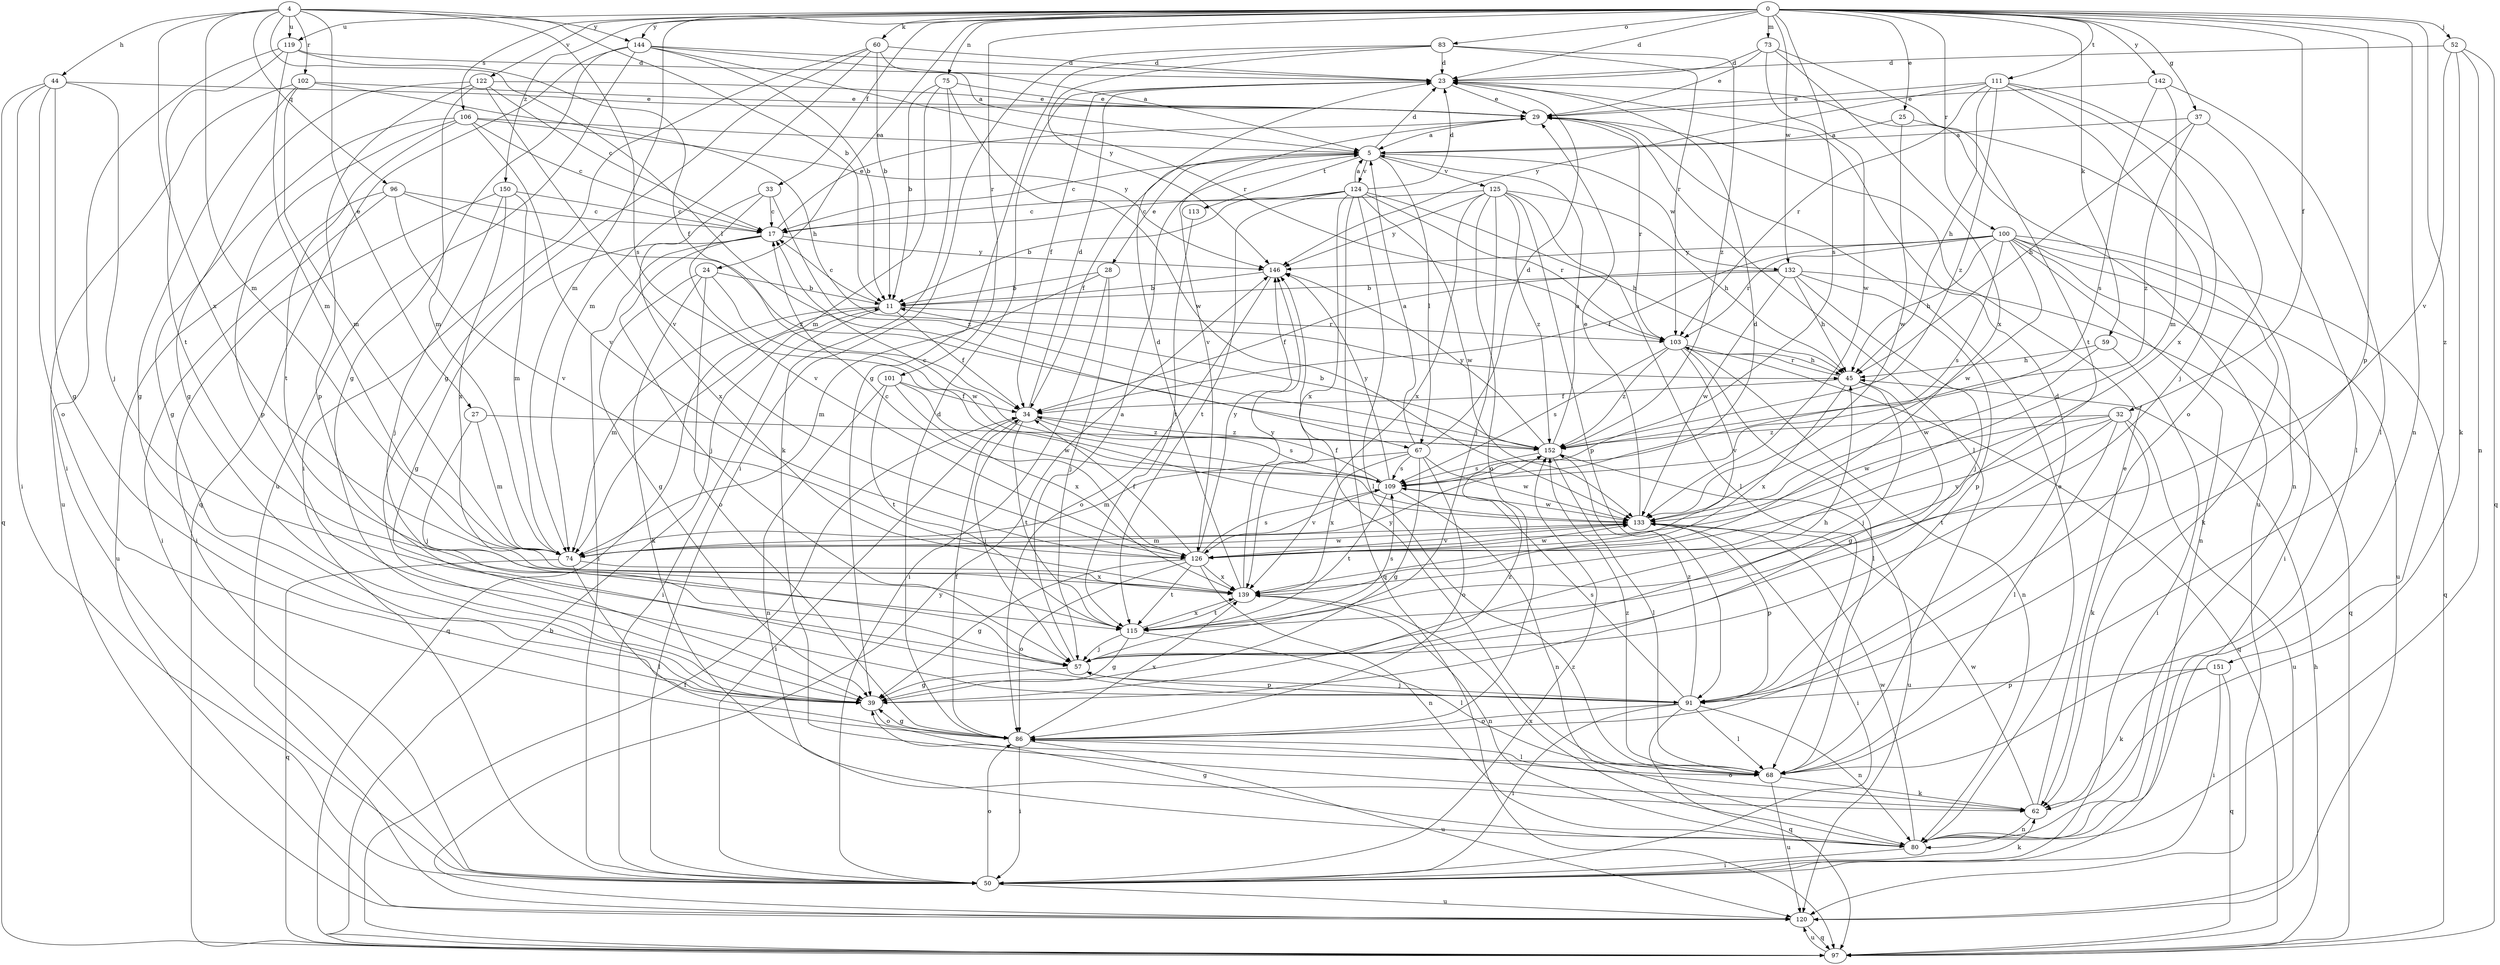 strict digraph  {
0;
4;
5;
11;
17;
23;
24;
25;
27;
28;
29;
32;
33;
34;
37;
39;
44;
45;
50;
52;
57;
59;
60;
62;
67;
68;
73;
74;
75;
80;
83;
86;
91;
96;
97;
100;
101;
102;
103;
106;
109;
111;
113;
115;
119;
120;
122;
124;
125;
126;
132;
133;
139;
142;
144;
146;
150;
151;
152;
0 -> 23  [label=d];
0 -> 24  [label=e];
0 -> 25  [label=e];
0 -> 32  [label=f];
0 -> 33  [label=f];
0 -> 37  [label=g];
0 -> 52  [label=j];
0 -> 59  [label=k];
0 -> 60  [label=k];
0 -> 73  [label=m];
0 -> 74  [label=m];
0 -> 75  [label=n];
0 -> 80  [label=n];
0 -> 83  [label=o];
0 -> 91  [label=p];
0 -> 100  [label=r];
0 -> 101  [label=r];
0 -> 106  [label=s];
0 -> 109  [label=s];
0 -> 111  [label=t];
0 -> 119  [label=u];
0 -> 122  [label=v];
0 -> 132  [label=w];
0 -> 142  [label=y];
0 -> 144  [label=y];
0 -> 150  [label=z];
0 -> 151  [label=z];
4 -> 11  [label=b];
4 -> 27  [label=e];
4 -> 44  [label=h];
4 -> 67  [label=l];
4 -> 74  [label=m];
4 -> 96  [label=q];
4 -> 102  [label=r];
4 -> 109  [label=s];
4 -> 119  [label=u];
4 -> 139  [label=x];
4 -> 144  [label=y];
5 -> 17  [label=c];
5 -> 23  [label=d];
5 -> 28  [label=e];
5 -> 34  [label=f];
5 -> 67  [label=l];
5 -> 113  [label=t];
5 -> 124  [label=v];
5 -> 125  [label=v];
5 -> 132  [label=w];
11 -> 17  [label=c];
11 -> 34  [label=f];
11 -> 50  [label=i];
11 -> 74  [label=m];
11 -> 97  [label=q];
11 -> 103  [label=r];
17 -> 29  [label=e];
17 -> 39  [label=g];
17 -> 50  [label=i];
17 -> 57  [label=j];
17 -> 146  [label=y];
23 -> 29  [label=e];
23 -> 34  [label=f];
23 -> 120  [label=u];
24 -> 11  [label=b];
24 -> 39  [label=g];
24 -> 62  [label=k];
24 -> 86  [label=o];
24 -> 133  [label=w];
25 -> 5  [label=a];
25 -> 80  [label=n];
25 -> 133  [label=w];
27 -> 57  [label=j];
27 -> 74  [label=m];
27 -> 152  [label=z];
28 -> 11  [label=b];
28 -> 50  [label=i];
28 -> 57  [label=j];
28 -> 74  [label=m];
29 -> 5  [label=a];
29 -> 68  [label=l];
29 -> 103  [label=r];
29 -> 126  [label=v];
32 -> 62  [label=k];
32 -> 68  [label=l];
32 -> 115  [label=t];
32 -> 120  [label=u];
32 -> 126  [label=v];
32 -> 133  [label=w];
32 -> 152  [label=z];
33 -> 17  [label=c];
33 -> 126  [label=v];
33 -> 139  [label=x];
33 -> 152  [label=z];
34 -> 23  [label=d];
34 -> 50  [label=i];
34 -> 57  [label=j];
34 -> 109  [label=s];
34 -> 115  [label=t];
34 -> 152  [label=z];
37 -> 5  [label=a];
37 -> 45  [label=h];
37 -> 68  [label=l];
37 -> 152  [label=z];
39 -> 86  [label=o];
39 -> 152  [label=z];
44 -> 29  [label=e];
44 -> 39  [label=g];
44 -> 50  [label=i];
44 -> 57  [label=j];
44 -> 86  [label=o];
44 -> 97  [label=q];
45 -> 34  [label=f];
45 -> 39  [label=g];
45 -> 57  [label=j];
45 -> 103  [label=r];
45 -> 139  [label=x];
50 -> 62  [label=k];
50 -> 86  [label=o];
50 -> 120  [label=u];
50 -> 152  [label=z];
52 -> 23  [label=d];
52 -> 62  [label=k];
52 -> 80  [label=n];
52 -> 97  [label=q];
52 -> 126  [label=v];
57 -> 5  [label=a];
57 -> 39  [label=g];
57 -> 45  [label=h];
57 -> 91  [label=p];
59 -> 45  [label=h];
59 -> 50  [label=i];
59 -> 133  [label=w];
60 -> 5  [label=a];
60 -> 11  [label=b];
60 -> 23  [label=d];
60 -> 39  [label=g];
60 -> 50  [label=i];
60 -> 74  [label=m];
62 -> 29  [label=e];
62 -> 80  [label=n];
62 -> 86  [label=o];
62 -> 133  [label=w];
67 -> 5  [label=a];
67 -> 23  [label=d];
67 -> 39  [label=g];
67 -> 74  [label=m];
67 -> 86  [label=o];
67 -> 109  [label=s];
67 -> 133  [label=w];
67 -> 139  [label=x];
68 -> 62  [label=k];
68 -> 120  [label=u];
68 -> 146  [label=y];
68 -> 152  [label=z];
73 -> 23  [label=d];
73 -> 29  [label=e];
73 -> 115  [label=t];
73 -> 133  [label=w];
73 -> 139  [label=x];
74 -> 23  [label=d];
74 -> 68  [label=l];
74 -> 97  [label=q];
74 -> 133  [label=w];
74 -> 139  [label=x];
75 -> 11  [label=b];
75 -> 29  [label=e];
75 -> 62  [label=k];
75 -> 74  [label=m];
75 -> 133  [label=w];
80 -> 29  [label=e];
80 -> 39  [label=g];
80 -> 50  [label=i];
80 -> 133  [label=w];
80 -> 139  [label=x];
83 -> 23  [label=d];
83 -> 39  [label=g];
83 -> 50  [label=i];
83 -> 103  [label=r];
83 -> 146  [label=y];
83 -> 152  [label=z];
86 -> 23  [label=d];
86 -> 34  [label=f];
86 -> 39  [label=g];
86 -> 50  [label=i];
86 -> 68  [label=l];
86 -> 120  [label=u];
86 -> 139  [label=x];
91 -> 23  [label=d];
91 -> 50  [label=i];
91 -> 57  [label=j];
91 -> 68  [label=l];
91 -> 80  [label=n];
91 -> 86  [label=o];
91 -> 97  [label=q];
91 -> 109  [label=s];
91 -> 152  [label=z];
96 -> 17  [label=c];
96 -> 50  [label=i];
96 -> 120  [label=u];
96 -> 126  [label=v];
96 -> 152  [label=z];
97 -> 11  [label=b];
97 -> 34  [label=f];
97 -> 45  [label=h];
97 -> 120  [label=u];
100 -> 34  [label=f];
100 -> 45  [label=h];
100 -> 50  [label=i];
100 -> 62  [label=k];
100 -> 80  [label=n];
100 -> 97  [label=q];
100 -> 103  [label=r];
100 -> 109  [label=s];
100 -> 120  [label=u];
100 -> 133  [label=w];
100 -> 146  [label=y];
101 -> 34  [label=f];
101 -> 80  [label=n];
101 -> 115  [label=t];
101 -> 133  [label=w];
101 -> 139  [label=x];
102 -> 29  [label=e];
102 -> 39  [label=g];
102 -> 45  [label=h];
102 -> 74  [label=m];
102 -> 120  [label=u];
103 -> 45  [label=h];
103 -> 68  [label=l];
103 -> 80  [label=n];
103 -> 97  [label=q];
103 -> 109  [label=s];
103 -> 126  [label=v];
103 -> 152  [label=z];
106 -> 5  [label=a];
106 -> 17  [label=c];
106 -> 39  [label=g];
106 -> 91  [label=p];
106 -> 115  [label=t];
106 -> 126  [label=v];
106 -> 146  [label=y];
109 -> 17  [label=c];
109 -> 34  [label=f];
109 -> 80  [label=n];
109 -> 115  [label=t];
109 -> 126  [label=v];
109 -> 133  [label=w];
109 -> 146  [label=y];
111 -> 29  [label=e];
111 -> 45  [label=h];
111 -> 57  [label=j];
111 -> 86  [label=o];
111 -> 103  [label=r];
111 -> 139  [label=x];
111 -> 146  [label=y];
111 -> 152  [label=z];
113 -> 115  [label=t];
115 -> 39  [label=g];
115 -> 57  [label=j];
115 -> 68  [label=l];
115 -> 109  [label=s];
115 -> 139  [label=x];
119 -> 23  [label=d];
119 -> 34  [label=f];
119 -> 50  [label=i];
119 -> 74  [label=m];
119 -> 115  [label=t];
120 -> 97  [label=q];
120 -> 146  [label=y];
122 -> 17  [label=c];
122 -> 29  [label=e];
122 -> 39  [label=g];
122 -> 74  [label=m];
122 -> 91  [label=p];
122 -> 126  [label=v];
124 -> 5  [label=a];
124 -> 11  [label=b];
124 -> 17  [label=c];
124 -> 23  [label=d];
124 -> 45  [label=h];
124 -> 68  [label=l];
124 -> 97  [label=q];
124 -> 103  [label=r];
124 -> 115  [label=t];
124 -> 133  [label=w];
124 -> 139  [label=x];
125 -> 17  [label=c];
125 -> 45  [label=h];
125 -> 57  [label=j];
125 -> 68  [label=l];
125 -> 86  [label=o];
125 -> 91  [label=p];
125 -> 139  [label=x];
125 -> 146  [label=y];
125 -> 152  [label=z];
126 -> 17  [label=c];
126 -> 34  [label=f];
126 -> 39  [label=g];
126 -> 80  [label=n];
126 -> 86  [label=o];
126 -> 109  [label=s];
126 -> 115  [label=t];
126 -> 133  [label=w];
126 -> 139  [label=x];
126 -> 146  [label=y];
132 -> 11  [label=b];
132 -> 34  [label=f];
132 -> 45  [label=h];
132 -> 57  [label=j];
132 -> 91  [label=p];
132 -> 97  [label=q];
132 -> 133  [label=w];
133 -> 29  [label=e];
133 -> 50  [label=i];
133 -> 74  [label=m];
133 -> 91  [label=p];
133 -> 126  [label=v];
139 -> 23  [label=d];
139 -> 80  [label=n];
139 -> 115  [label=t];
139 -> 146  [label=y];
142 -> 29  [label=e];
142 -> 68  [label=l];
142 -> 74  [label=m];
142 -> 109  [label=s];
144 -> 5  [label=a];
144 -> 11  [label=b];
144 -> 23  [label=d];
144 -> 39  [label=g];
144 -> 97  [label=q];
144 -> 103  [label=r];
144 -> 120  [label=u];
146 -> 11  [label=b];
146 -> 86  [label=o];
150 -> 17  [label=c];
150 -> 50  [label=i];
150 -> 57  [label=j];
150 -> 74  [label=m];
150 -> 139  [label=x];
151 -> 50  [label=i];
151 -> 62  [label=k];
151 -> 91  [label=p];
151 -> 97  [label=q];
152 -> 5  [label=a];
152 -> 11  [label=b];
152 -> 68  [label=l];
152 -> 109  [label=s];
152 -> 120  [label=u];
152 -> 146  [label=y];
}
